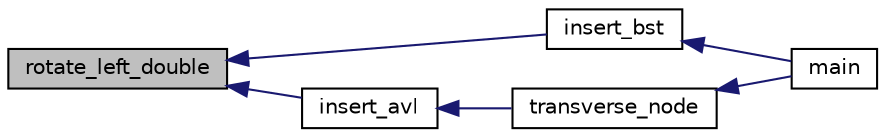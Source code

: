 digraph "rotate_left_double"
{
  edge [fontname="Helvetica",fontsize="10",labelfontname="Helvetica",labelfontsize="10"];
  node [fontname="Helvetica",fontsize="10",shape=record];
  rankdir="LR";
  Node62 [label="rotate_left_double",height=0.2,width=0.4,color="black", fillcolor="grey75", style="filled", fontcolor="black"];
  Node62 -> Node63 [dir="back",color="midnightblue",fontsize="10",style="solid",fontname="Helvetica"];
  Node63 [label="insert_bst",height=0.2,width=0.4,color="black", fillcolor="white", style="filled",URL="$problem__1_8c_09_09.html#a7a38ca5eb62583d64027d3bde13a4a96"];
  Node63 -> Node64 [dir="back",color="midnightblue",fontsize="10",style="solid",fontname="Helvetica"];
  Node64 [label="main",height=0.2,width=0.4,color="black", fillcolor="white", style="filled",URL="$problem__1_8c_09_09.html#ae66f6b31b5ad750f1fe042a706a4e3d4"];
  Node62 -> Node65 [dir="back",color="midnightblue",fontsize="10",style="solid",fontname="Helvetica"];
  Node65 [label="insert_avl",height=0.2,width=0.4,color="black", fillcolor="white", style="filled",URL="$problem__1_8c_09_09.html#a7366557fb6d7ba398b06ba694f3a1f13"];
  Node65 -> Node66 [dir="back",color="midnightblue",fontsize="10",style="solid",fontname="Helvetica"];
  Node66 [label="transverse_node",height=0.2,width=0.4,color="black", fillcolor="white", style="filled",URL="$problem__1_8c_09_09.html#adf38af92ad12705aa7607a48d0c8c125"];
  Node66 -> Node64 [dir="back",color="midnightblue",fontsize="10",style="solid",fontname="Helvetica"];
}
